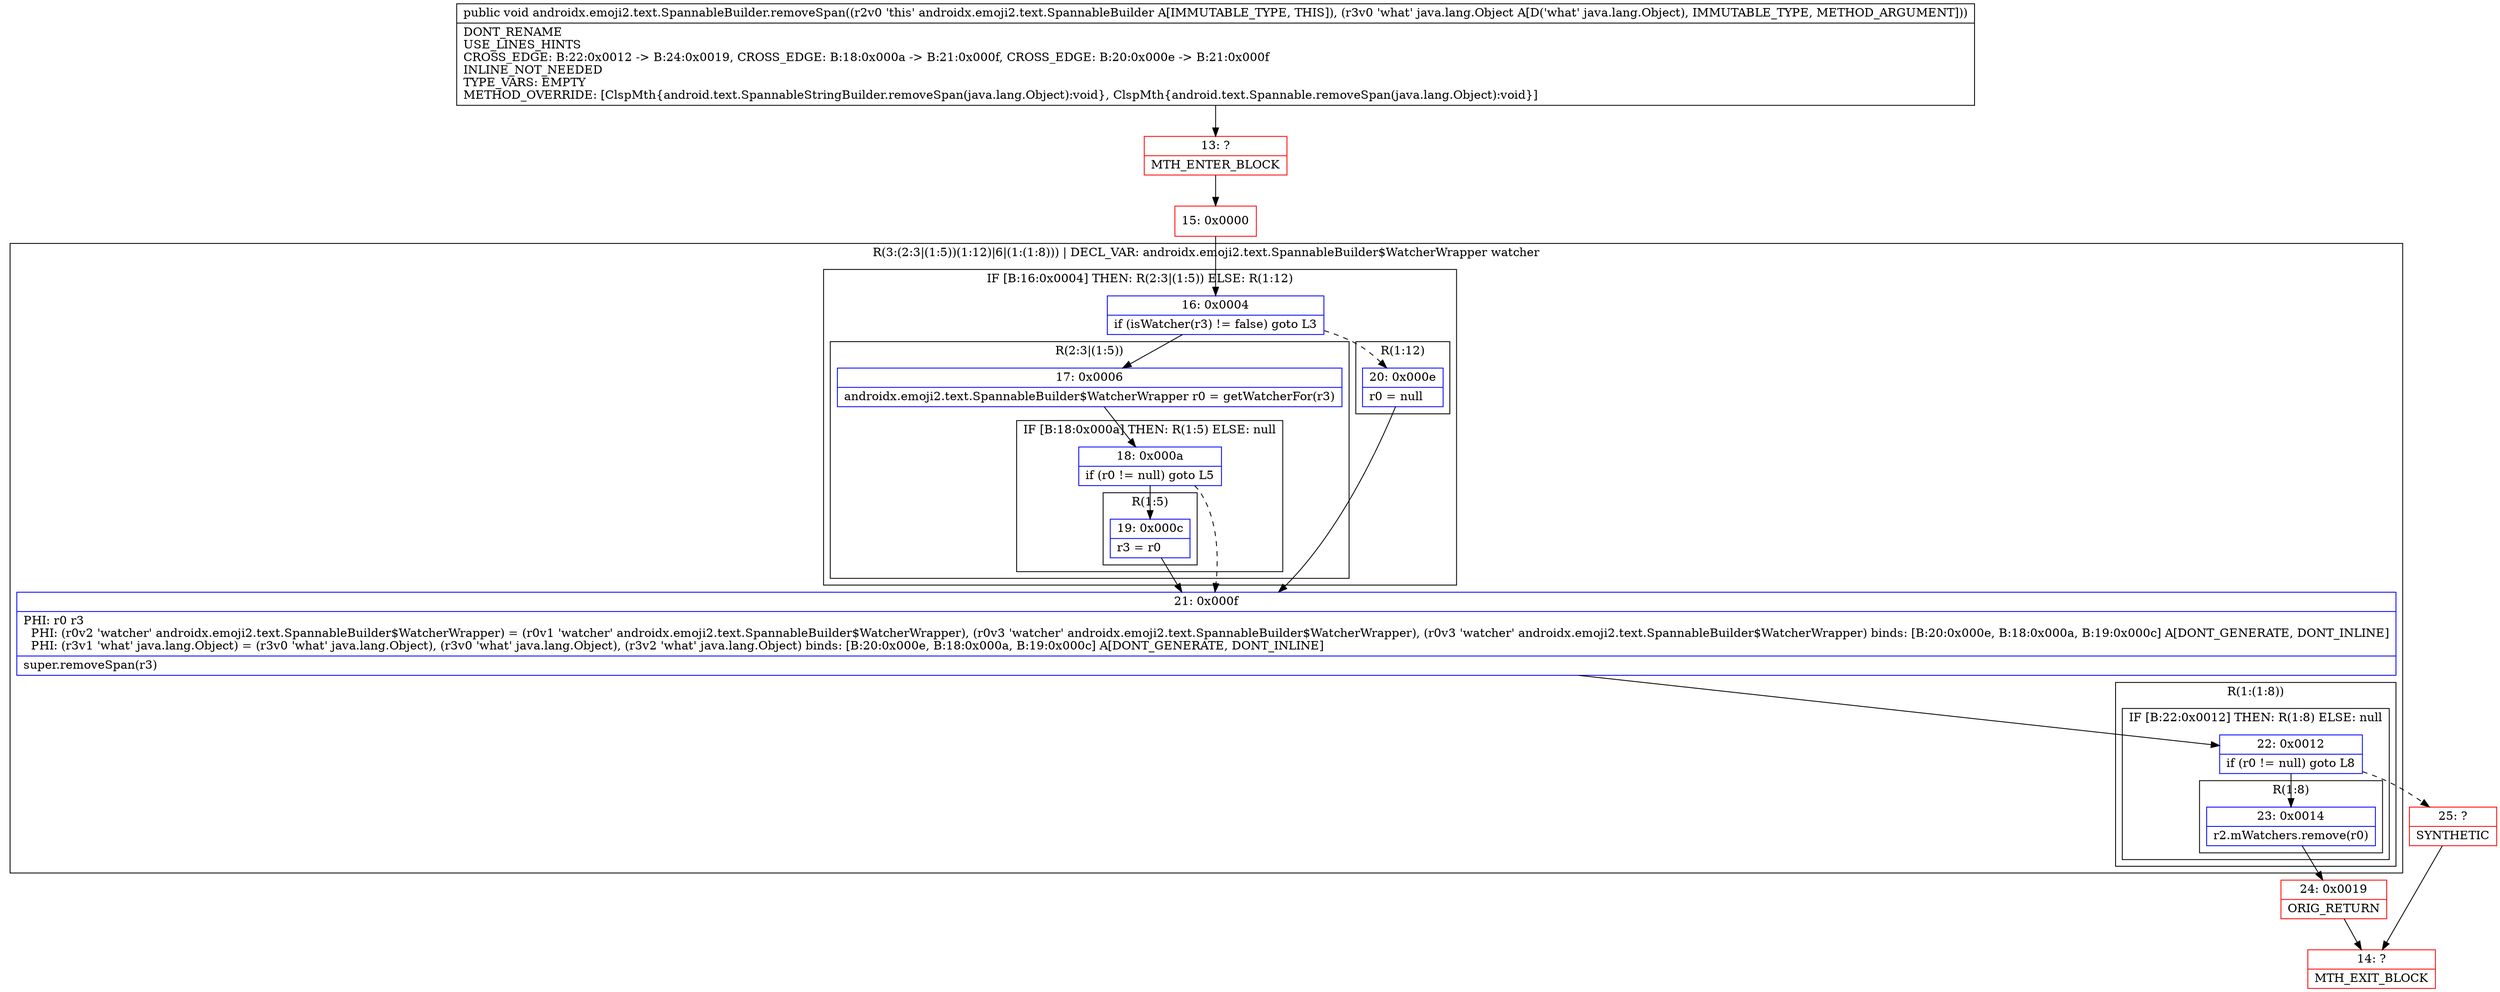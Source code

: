 digraph "CFG forandroidx.emoji2.text.SpannableBuilder.removeSpan(Ljava\/lang\/Object;)V" {
subgraph cluster_Region_776131557 {
label = "R(3:(2:3|(1:5))(1:12)|6|(1:(1:8))) | DECL_VAR: androidx.emoji2.text.SpannableBuilder$WatcherWrapper watcher\l";
node [shape=record,color=blue];
subgraph cluster_IfRegion_2131714521 {
label = "IF [B:16:0x0004] THEN: R(2:3|(1:5)) ELSE: R(1:12)";
node [shape=record,color=blue];
Node_16 [shape=record,label="{16\:\ 0x0004|if (isWatcher(r3) != false) goto L3\l}"];
subgraph cluster_Region_1385056759 {
label = "R(2:3|(1:5))";
node [shape=record,color=blue];
Node_17 [shape=record,label="{17\:\ 0x0006|androidx.emoji2.text.SpannableBuilder$WatcherWrapper r0 = getWatcherFor(r3)\l}"];
subgraph cluster_IfRegion_1179111631 {
label = "IF [B:18:0x000a] THEN: R(1:5) ELSE: null";
node [shape=record,color=blue];
Node_18 [shape=record,label="{18\:\ 0x000a|if (r0 != null) goto L5\l}"];
subgraph cluster_Region_1970850738 {
label = "R(1:5)";
node [shape=record,color=blue];
Node_19 [shape=record,label="{19\:\ 0x000c|r3 = r0\l}"];
}
}
}
subgraph cluster_Region_522498696 {
label = "R(1:12)";
node [shape=record,color=blue];
Node_20 [shape=record,label="{20\:\ 0x000e|r0 = null\l}"];
}
}
Node_21 [shape=record,label="{21\:\ 0x000f|PHI: r0 r3 \l  PHI: (r0v2 'watcher' androidx.emoji2.text.SpannableBuilder$WatcherWrapper) = (r0v1 'watcher' androidx.emoji2.text.SpannableBuilder$WatcherWrapper), (r0v3 'watcher' androidx.emoji2.text.SpannableBuilder$WatcherWrapper), (r0v3 'watcher' androidx.emoji2.text.SpannableBuilder$WatcherWrapper) binds: [B:20:0x000e, B:18:0x000a, B:19:0x000c] A[DONT_GENERATE, DONT_INLINE]\l  PHI: (r3v1 'what' java.lang.Object) = (r3v0 'what' java.lang.Object), (r3v0 'what' java.lang.Object), (r3v2 'what' java.lang.Object) binds: [B:20:0x000e, B:18:0x000a, B:19:0x000c] A[DONT_GENERATE, DONT_INLINE]\l|super.removeSpan(r3)\l}"];
subgraph cluster_Region_1302192899 {
label = "R(1:(1:8))";
node [shape=record,color=blue];
subgraph cluster_IfRegion_1226326720 {
label = "IF [B:22:0x0012] THEN: R(1:8) ELSE: null";
node [shape=record,color=blue];
Node_22 [shape=record,label="{22\:\ 0x0012|if (r0 != null) goto L8\l}"];
subgraph cluster_Region_832647812 {
label = "R(1:8)";
node [shape=record,color=blue];
Node_23 [shape=record,label="{23\:\ 0x0014|r2.mWatchers.remove(r0)\l}"];
}
}
}
}
Node_13 [shape=record,color=red,label="{13\:\ ?|MTH_ENTER_BLOCK\l}"];
Node_15 [shape=record,color=red,label="{15\:\ 0x0000}"];
Node_24 [shape=record,color=red,label="{24\:\ 0x0019|ORIG_RETURN\l}"];
Node_14 [shape=record,color=red,label="{14\:\ ?|MTH_EXIT_BLOCK\l}"];
Node_25 [shape=record,color=red,label="{25\:\ ?|SYNTHETIC\l}"];
MethodNode[shape=record,label="{public void androidx.emoji2.text.SpannableBuilder.removeSpan((r2v0 'this' androidx.emoji2.text.SpannableBuilder A[IMMUTABLE_TYPE, THIS]), (r3v0 'what' java.lang.Object A[D('what' java.lang.Object), IMMUTABLE_TYPE, METHOD_ARGUMENT]))  | DONT_RENAME\lUSE_LINES_HINTS\lCROSS_EDGE: B:22:0x0012 \-\> B:24:0x0019, CROSS_EDGE: B:18:0x000a \-\> B:21:0x000f, CROSS_EDGE: B:20:0x000e \-\> B:21:0x000f\lINLINE_NOT_NEEDED\lTYPE_VARS: EMPTY\lMETHOD_OVERRIDE: [ClspMth\{android.text.SpannableStringBuilder.removeSpan(java.lang.Object):void\}, ClspMth\{android.text.Spannable.removeSpan(java.lang.Object):void\}]\l}"];
MethodNode -> Node_13;Node_16 -> Node_17;
Node_16 -> Node_20[style=dashed];
Node_17 -> Node_18;
Node_18 -> Node_19;
Node_18 -> Node_21[style=dashed];
Node_19 -> Node_21;
Node_20 -> Node_21;
Node_21 -> Node_22;
Node_22 -> Node_23;
Node_22 -> Node_25[style=dashed];
Node_23 -> Node_24;
Node_13 -> Node_15;
Node_15 -> Node_16;
Node_24 -> Node_14;
Node_25 -> Node_14;
}

